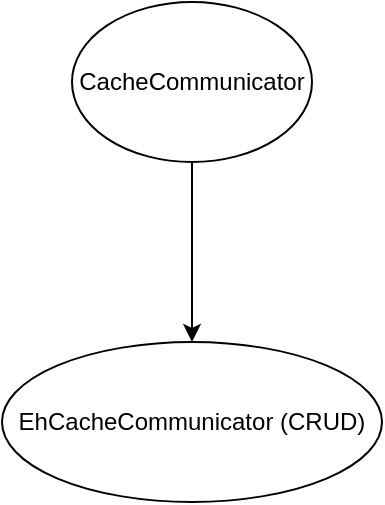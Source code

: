 <mxfile version="22.1.16" type="github">
  <diagram name="Page-1" id="0T50kvCg7JCrsGowZ0Ff">
    <mxGraphModel dx="1450" dy="603" grid="1" gridSize="10" guides="1" tooltips="1" connect="1" arrows="1" fold="1" page="1" pageScale="1" pageWidth="850" pageHeight="1100" math="0" shadow="0">
      <root>
        <mxCell id="0" />
        <mxCell id="1" parent="0" />
        <mxCell id="3FGBhueQCdPl_l66B77o-1" value="EhCacheCommunicator (CRUD)" style="ellipse;whiteSpace=wrap;html=1;" vertex="1" parent="1">
          <mxGeometry x="290" y="210" width="190" height="80" as="geometry" />
        </mxCell>
        <mxCell id="3FGBhueQCdPl_l66B77o-2" value="CacheCommunicator" style="ellipse;whiteSpace=wrap;html=1;" vertex="1" parent="1">
          <mxGeometry x="325" y="40" width="120" height="80" as="geometry" />
        </mxCell>
        <mxCell id="3FGBhueQCdPl_l66B77o-3" value="" style="endArrow=classic;html=1;rounded=0;entryX=0.5;entryY=0;entryDx=0;entryDy=0;exitX=0.5;exitY=1;exitDx=0;exitDy=0;" edge="1" parent="1" source="3FGBhueQCdPl_l66B77o-2" target="3FGBhueQCdPl_l66B77o-1">
          <mxGeometry width="50" height="50" relative="1" as="geometry">
            <mxPoint x="330" y="180" as="sourcePoint" />
            <mxPoint x="380" y="130" as="targetPoint" />
          </mxGeometry>
        </mxCell>
      </root>
    </mxGraphModel>
  </diagram>
</mxfile>
